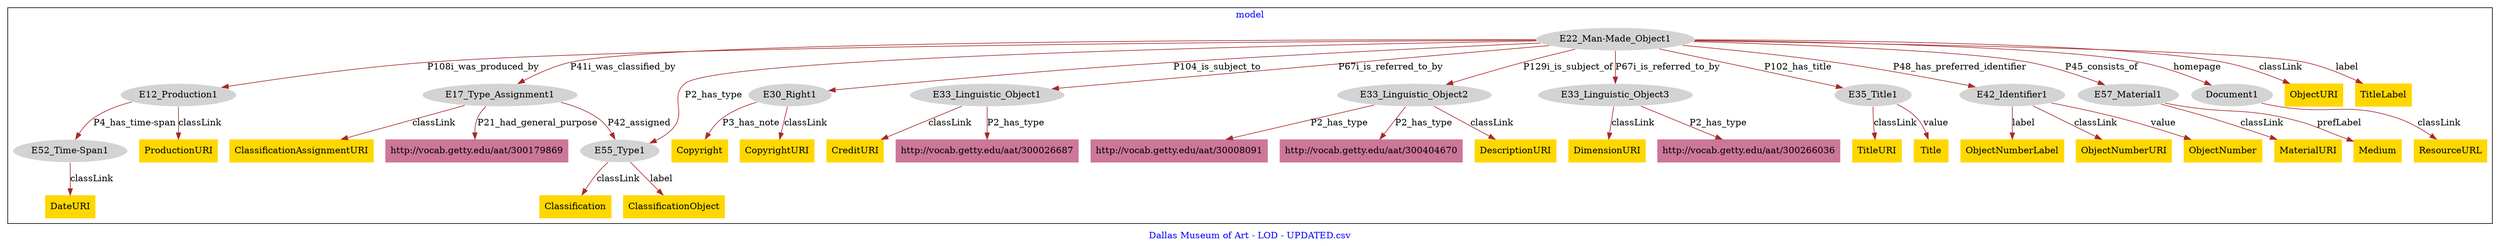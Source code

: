 digraph n0 {
fontcolor="blue"
remincross="true"
label="Dallas Museum of Art - LOD - UPDATED.csv"
subgraph cluster {
label="model"
n2[style="filled",color="white",fillcolor="lightgray",label="E12_Production1"];
n3[style="filled",color="white",fillcolor="lightgray",label="E52_Time-Span1"];
n4[style="filled",color="white",fillcolor="lightgray",label="E17_Type_Assignment1"];
n5[style="filled",color="white",fillcolor="lightgray",label="E55_Type1"];
n6[style="filled",color="white",fillcolor="lightgray",label="E22_Man-Made_Object1"];
n7[style="filled",color="white",fillcolor="lightgray",label="E30_Right1"];
n8[style="filled",color="white",fillcolor="lightgray",label="E33_Linguistic_Object1"];
n9[style="filled",color="white",fillcolor="lightgray",label="E33_Linguistic_Object2"];
n10[style="filled",color="white",fillcolor="lightgray",label="E33_Linguistic_Object3"];
n11[style="filled",color="white",fillcolor="lightgray",label="E35_Title1"];
n12[style="filled",color="white",fillcolor="lightgray",label="E42_Identifier1"];
n13[style="filled",color="white",fillcolor="lightgray",label="E57_Material1"];
n14[style="filled",color="white",fillcolor="lightgray",label="Document1"];
n15[shape="plaintext",style="filled",fillcolor="gold",label="TitleURI"];
n16[shape="plaintext",style="filled",fillcolor="gold",label="Copyright"];
n17[shape="plaintext",style="filled",fillcolor="gold",label="DimensionURI"];
n18[shape="plaintext",style="filled",fillcolor="gold",label="Classification"];
n19[shape="plaintext",style="filled",fillcolor="gold",label="Title"];
n20[shape="plaintext",style="filled",fillcolor="gold",label="ObjectURI"];
n21[shape="plaintext",style="filled",fillcolor="gold",label="CopyrightURI"];
n22[shape="plaintext",style="filled",fillcolor="gold",label="ObjectNumber"];
n23[shape="plaintext",style="filled",fillcolor="gold",label="ResourceURL"];
n24[shape="plaintext",style="filled",fillcolor="gold",label="TitleLabel"];
n25[shape="plaintext",style="filled",fillcolor="gold",label="ObjectNumberLabel"];
n26[shape="plaintext",style="filled",fillcolor="gold",label="MaterialURI"];
n27[shape="plaintext",style="filled",fillcolor="gold",label="Medium"];
n28[shape="plaintext",style="filled",fillcolor="gold",label="ObjectNumberURI"];
n29[shape="plaintext",style="filled",fillcolor="gold",label="ProductionURI"];
n30[shape="plaintext",style="filled",fillcolor="gold",label="DescriptionURI"];
n31[shape="plaintext",style="filled",fillcolor="gold",label="DateURI"];
n32[shape="plaintext",style="filled",fillcolor="gold",label="ClassificationAssignmentURI"];
n33[shape="plaintext",style="filled",fillcolor="gold",label="CreditURI"];
n34[shape="plaintext",style="filled",fillcolor="gold",label="ClassificationObject"];
n35[shape="plaintext",style="filled",fillcolor="#CC7799",label="http://vocab.getty.edu/aat/30008091"];
n36[shape="plaintext",style="filled",fillcolor="#CC7799",label="http://vocab.getty.edu/aat/300026687"];
n37[shape="plaintext",style="filled",fillcolor="#CC7799",label="http://vocab.getty.edu/aat/300404670"];
n38[shape="plaintext",style="filled",fillcolor="#CC7799",label="http://vocab.getty.edu/aat/300266036"];
n39[shape="plaintext",style="filled",fillcolor="#CC7799",label="http://vocab.getty.edu/aat/300179869"];
}
n2 -> n3[color="brown",fontcolor="black",label="P4_has_time-span"]
n4 -> n5[color="brown",fontcolor="black",label="P42_assigned"]
n6 -> n2[color="brown",fontcolor="black",label="P108i_was_produced_by"]
n6 -> n4[color="brown",fontcolor="black",label="P41i_was_classified_by"]
n6 -> n7[color="brown",fontcolor="black",label="P104_is_subject_to"]
n6 -> n8[color="brown",fontcolor="black",label="P67i_is_referred_to_by"]
n6 -> n9[color="brown",fontcolor="black",label="P129i_is_subject_of"]
n6 -> n10[color="brown",fontcolor="black",label="P67i_is_referred_to_by"]
n6 -> n11[color="brown",fontcolor="black",label="P102_has_title"]
n6 -> n12[color="brown",fontcolor="black",label="P48_has_preferred_identifier"]
n6 -> n13[color="brown",fontcolor="black",label="P45_consists_of"]
n6 -> n14[color="brown",fontcolor="black",label="homepage"]
n11 -> n15[color="brown",fontcolor="black",label="classLink"]
n7 -> n16[color="brown",fontcolor="black",label="P3_has_note"]
n10 -> n17[color="brown",fontcolor="black",label="classLink"]
n5 -> n18[color="brown",fontcolor="black",label="classLink"]
n11 -> n19[color="brown",fontcolor="black",label="value"]
n6 -> n20[color="brown",fontcolor="black",label="classLink"]
n7 -> n21[color="brown",fontcolor="black",label="classLink"]
n12 -> n22[color="brown",fontcolor="black",label="value"]
n14 -> n23[color="brown",fontcolor="black",label="classLink"]
n6 -> n24[color="brown",fontcolor="black",label="label"]
n12 -> n25[color="brown",fontcolor="black",label="label"]
n13 -> n26[color="brown",fontcolor="black",label="classLink"]
n13 -> n27[color="brown",fontcolor="black",label="prefLabel"]
n12 -> n28[color="brown",fontcolor="black",label="classLink"]
n2 -> n29[color="brown",fontcolor="black",label="classLink"]
n9 -> n30[color="brown",fontcolor="black",label="classLink"]
n3 -> n31[color="brown",fontcolor="black",label="classLink"]
n4 -> n32[color="brown",fontcolor="black",label="classLink"]
n8 -> n33[color="brown",fontcolor="black",label="classLink"]
n5 -> n34[color="brown",fontcolor="black",label="label"]
n9 -> n35[color="brown",fontcolor="black",label="P2_has_type"]
n6 -> n5[color="brown",fontcolor="black",label="P2_has_type"]
n8 -> n36[color="brown",fontcolor="black",label="P2_has_type"]
n9 -> n37[color="brown",fontcolor="black",label="P2_has_type"]
n10 -> n38[color="brown",fontcolor="black",label="P2_has_type"]
n4 -> n39[color="brown",fontcolor="black",label="P21_had_general_purpose"]
}
